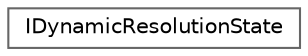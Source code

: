 digraph "Graphical Class Hierarchy"
{
 // INTERACTIVE_SVG=YES
 // LATEX_PDF_SIZE
  bgcolor="transparent";
  edge [fontname=Helvetica,fontsize=10,labelfontname=Helvetica,labelfontsize=10];
  node [fontname=Helvetica,fontsize=10,shape=box,height=0.2,width=0.4];
  rankdir="LR";
  Node0 [id="Node000000",label="IDynamicResolutionState",height=0.2,width=0.4,color="grey40", fillcolor="white", style="filled",URL="$d2/d32/classIDynamicResolutionState.html",tooltip="Interface between the engine and state of dynamic resolution that can be overriden to implement a cus..."];
}
